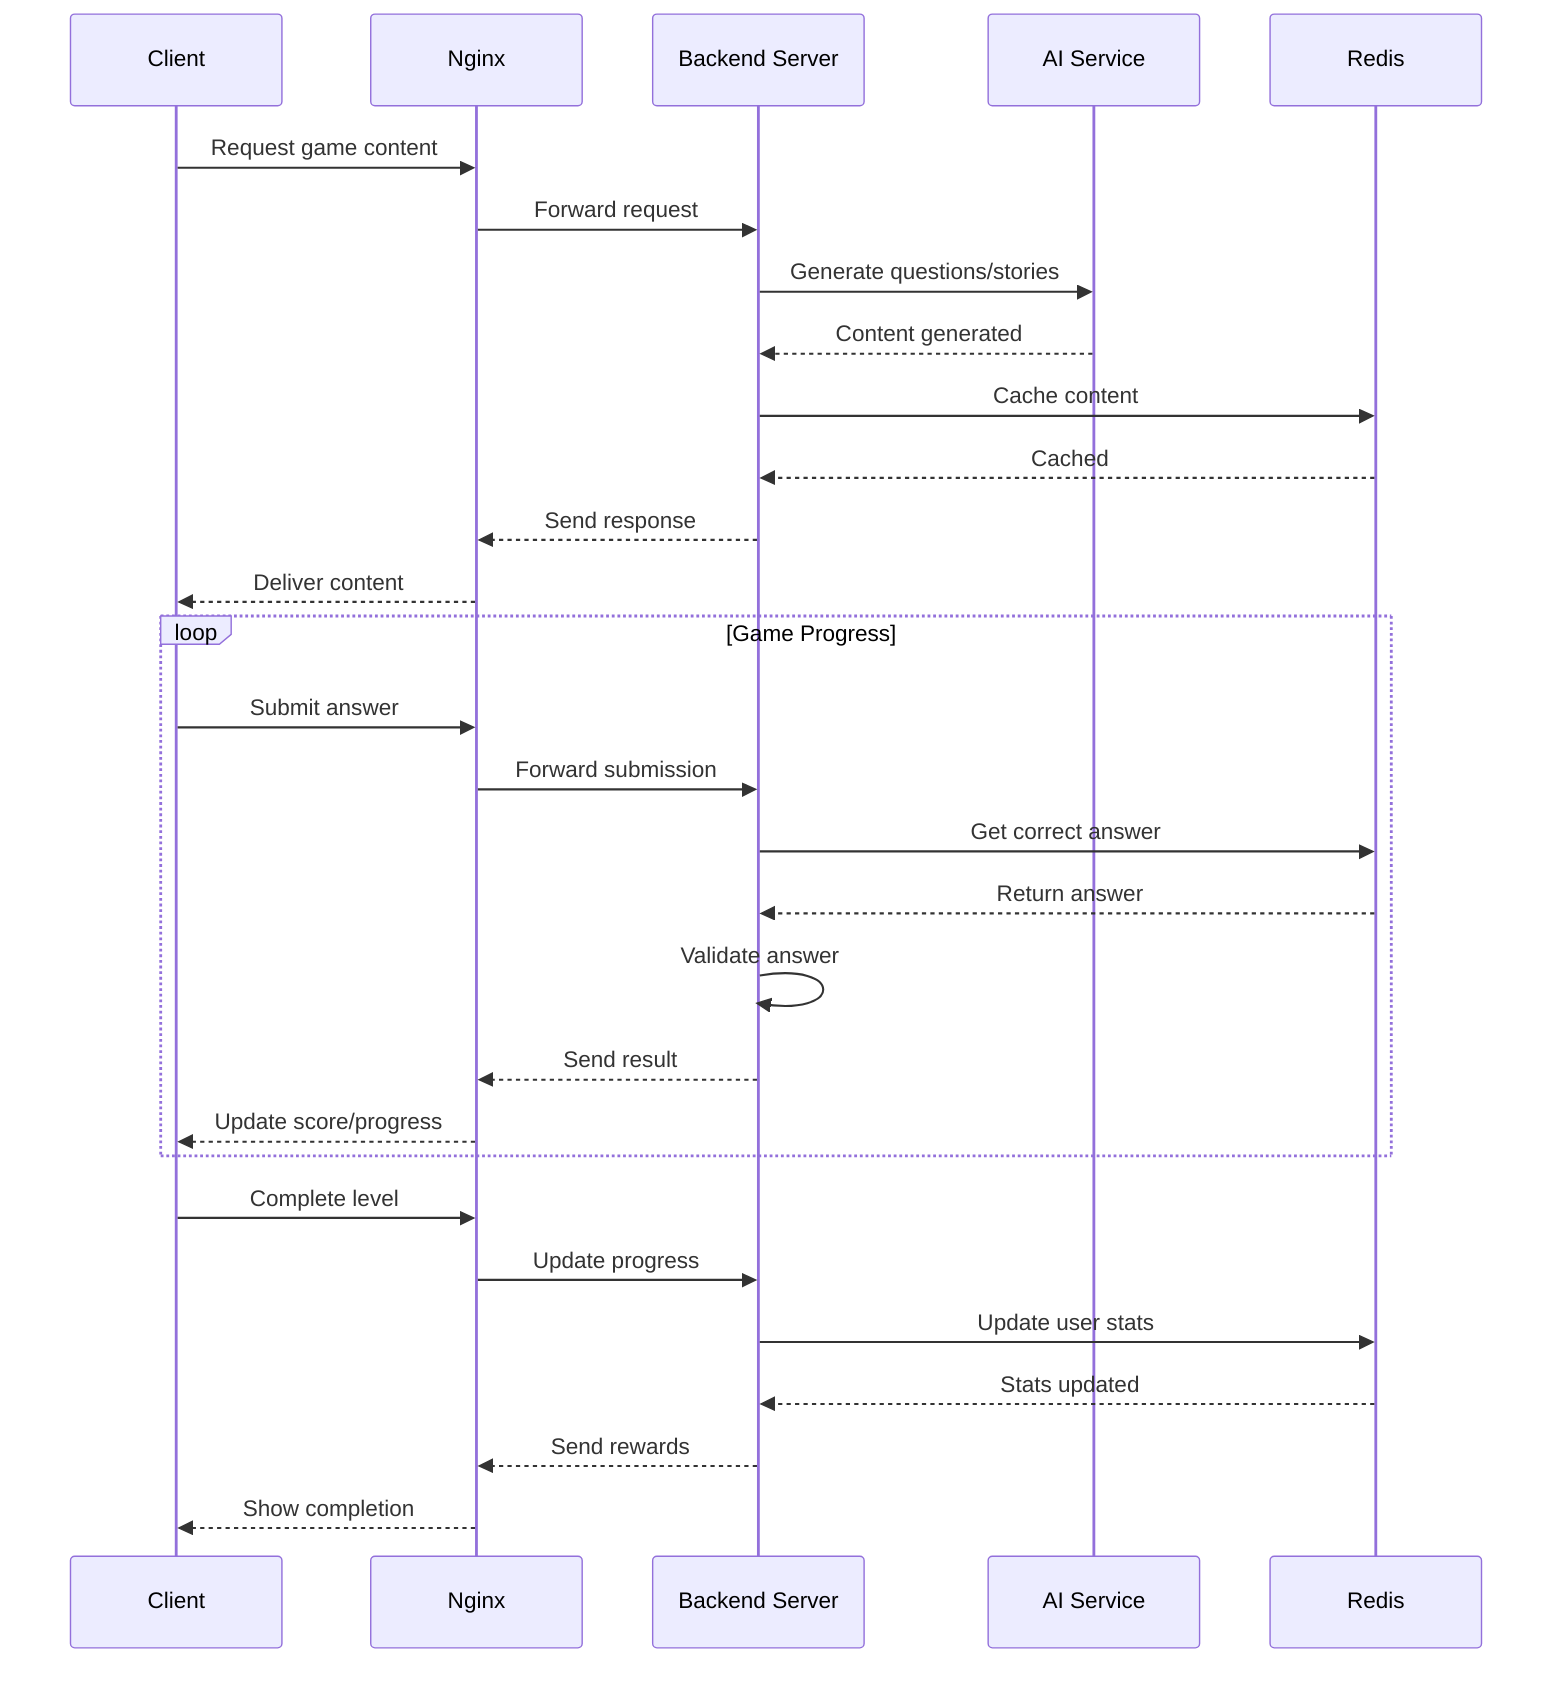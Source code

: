sequenceDiagram
    participant C as Client
    participant N as Nginx
    participant B as Backend Server
    participant AI as AI Service
    participant R as Redis

    C->>N: Request game content
    N->>B: Forward request
    B->>AI: Generate questions/stories
    AI-->>B: Content generated
    B->>R: Cache content
    R-->>B: Cached
    B-->>N: Send response
    N-->>C: Deliver content

    loop Game Progress
        C->>N: Submit answer
        N->>B: Forward submission
        B->>R: Get correct answer
        R-->>B: Return answer
        B->>B: Validate answer
        B-->>N: Send result
        N-->>C: Update score/progress
    end

    C->>N: Complete level
    N->>B: Update progress
    B->>R: Update user stats
    R-->>B: Stats updated
    B-->>N: Send rewards
    N-->>C: Show completion
